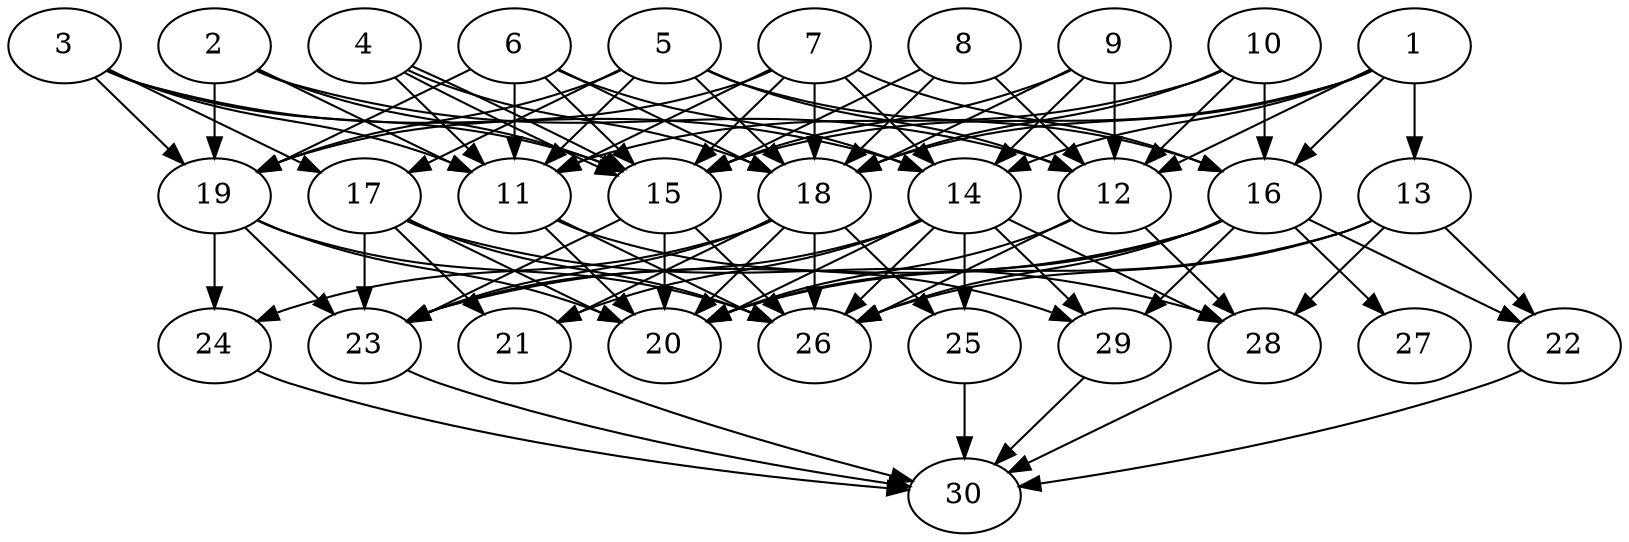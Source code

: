 // DAG automatically generated by daggen at Thu Oct  3 14:04:18 2019
// ./daggen --dot -n 30 --ccr 0.5 --fat 0.7 --regular 0.9 --density 0.9 --mindata 5242880 --maxdata 52428800 
digraph G {
  1 [size="18200576", alpha="0.08", expect_size="9100288"] 
  1 -> 12 [size ="9100288"]
  1 -> 13 [size ="9100288"]
  1 -> 14 [size ="9100288"]
  1 -> 15 [size ="9100288"]
  1 -> 16 [size ="9100288"]
  1 -> 18 [size ="9100288"]
  2 [size="21331968", alpha="0.14", expect_size="10665984"] 
  2 -> 11 [size ="10665984"]
  2 -> 12 [size ="10665984"]
  2 -> 15 [size ="10665984"]
  2 -> 19 [size ="10665984"]
  3 [size="54898688", alpha="0.06", expect_size="27449344"] 
  3 -> 11 [size ="27449344"]
  3 -> 14 [size ="27449344"]
  3 -> 15 [size ="27449344"]
  3 -> 17 [size ="27449344"]
  3 -> 19 [size ="27449344"]
  4 [size="31158272", alpha="0.04", expect_size="15579136"] 
  4 -> 11 [size ="15579136"]
  4 -> 15 [size ="15579136"]
  4 -> 15 [size ="15579136"]
  4 -> 18 [size ="15579136"]
  5 [size="95350784", alpha="0.14", expect_size="47675392"] 
  5 -> 11 [size ="47675392"]
  5 -> 12 [size ="47675392"]
  5 -> 16 [size ="47675392"]
  5 -> 17 [size ="47675392"]
  5 -> 18 [size ="47675392"]
  5 -> 19 [size ="47675392"]
  6 [size="86011904", alpha="0.10", expect_size="43005952"] 
  6 -> 11 [size ="43005952"]
  6 -> 14 [size ="43005952"]
  6 -> 15 [size ="43005952"]
  6 -> 18 [size ="43005952"]
  6 -> 19 [size ="43005952"]
  7 [size="22218752", alpha="0.16", expect_size="11109376"] 
  7 -> 11 [size ="11109376"]
  7 -> 14 [size ="11109376"]
  7 -> 15 [size ="11109376"]
  7 -> 16 [size ="11109376"]
  7 -> 18 [size ="11109376"]
  7 -> 19 [size ="11109376"]
  8 [size="46684160", alpha="0.01", expect_size="23342080"] 
  8 -> 12 [size ="23342080"]
  8 -> 15 [size ="23342080"]
  8 -> 18 [size ="23342080"]
  9 [size="82409472", alpha="0.12", expect_size="41204736"] 
  9 -> 12 [size ="41204736"]
  9 -> 14 [size ="41204736"]
  9 -> 15 [size ="41204736"]
  9 -> 18 [size ="41204736"]
  10 [size="37249024", alpha="0.11", expect_size="18624512"] 
  10 -> 11 [size ="18624512"]
  10 -> 12 [size ="18624512"]
  10 -> 16 [size ="18624512"]
  10 -> 18 [size ="18624512"]
  11 [size="90089472", alpha="0.08", expect_size="45044736"] 
  11 -> 20 [size ="45044736"]
  11 -> 26 [size ="45044736"]
  11 -> 29 [size ="45044736"]
  12 [size="33695744", alpha="0.08", expect_size="16847872"] 
  12 -> 20 [size ="16847872"]
  12 -> 26 [size ="16847872"]
  12 -> 28 [size ="16847872"]
  13 [size="100757504", alpha="0.11", expect_size="50378752"] 
  13 -> 20 [size ="50378752"]
  13 -> 22 [size ="50378752"]
  13 -> 26 [size ="50378752"]
  13 -> 28 [size ="50378752"]
  14 [size="36663296", alpha="0.19", expect_size="18331648"] 
  14 -> 20 [size ="18331648"]
  14 -> 21 [size ="18331648"]
  14 -> 23 [size ="18331648"]
  14 -> 25 [size ="18331648"]
  14 -> 26 [size ="18331648"]
  14 -> 28 [size ="18331648"]
  14 -> 29 [size ="18331648"]
  15 [size="54509568", alpha="0.15", expect_size="27254784"] 
  15 -> 20 [size ="27254784"]
  15 -> 23 [size ="27254784"]
  15 -> 26 [size ="27254784"]
  16 [size="28033024", alpha="0.09", expect_size="14016512"] 
  16 -> 20 [size ="14016512"]
  16 -> 22 [size ="14016512"]
  16 -> 23 [size ="14016512"]
  16 -> 26 [size ="14016512"]
  16 -> 27 [size ="14016512"]
  16 -> 29 [size ="14016512"]
  17 [size="73007104", alpha="0.14", expect_size="36503552"] 
  17 -> 20 [size ="36503552"]
  17 -> 21 [size ="36503552"]
  17 -> 23 [size ="36503552"]
  17 -> 26 [size ="36503552"]
  17 -> 28 [size ="36503552"]
  18 [size="54360064", alpha="0.09", expect_size="27180032"] 
  18 -> 20 [size ="27180032"]
  18 -> 21 [size ="27180032"]
  18 -> 23 [size ="27180032"]
  18 -> 24 [size ="27180032"]
  18 -> 25 [size ="27180032"]
  18 -> 26 [size ="27180032"]
  19 [size="60930048", alpha="0.09", expect_size="30465024"] 
  19 -> 20 [size ="30465024"]
  19 -> 23 [size ="30465024"]
  19 -> 24 [size ="30465024"]
  19 -> 26 [size ="30465024"]
  20 [size="24246272", alpha="0.11", expect_size="12123136"] 
  21 [size="78499840", alpha="0.16", expect_size="39249920"] 
  21 -> 30 [size ="39249920"]
  22 [size="21229568", alpha="0.02", expect_size="10614784"] 
  22 -> 30 [size ="10614784"]
  23 [size="58433536", alpha="0.18", expect_size="29216768"] 
  23 -> 30 [size ="29216768"]
  24 [size="13936640", alpha="0.18", expect_size="6968320"] 
  24 -> 30 [size ="6968320"]
  25 [size="11352064", alpha="0.17", expect_size="5676032"] 
  25 -> 30 [size ="5676032"]
  26 [size="81940480", alpha="0.11", expect_size="40970240"] 
  27 [size="31590400", alpha="0.08", expect_size="15795200"] 
  28 [size="99237888", alpha="0.12", expect_size="49618944"] 
  28 -> 30 [size ="49618944"]
  29 [size="47753216", alpha="0.12", expect_size="23876608"] 
  29 -> 30 [size ="23876608"]
  30 [size="89540608", alpha="0.17", expect_size="44770304"] 
}

